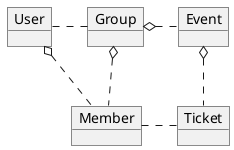 @startuml

object User
object Group
object Member

object Event
object Ticket

User . Group
User o.. Member
Group o.. Member

Group o. Event
Event o.. Ticket
Member . Ticket

@enduml
